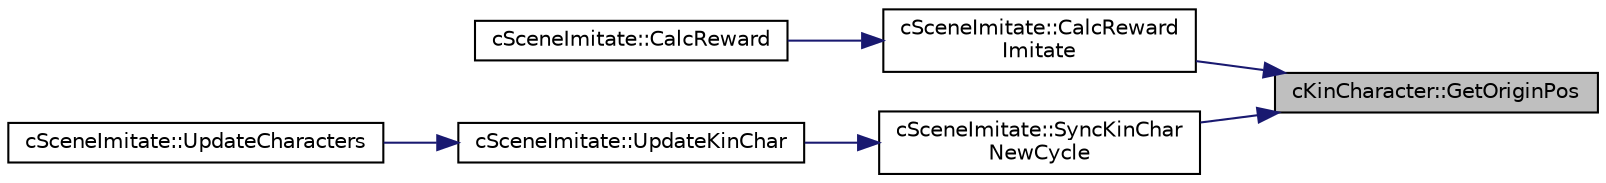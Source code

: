 digraph "cKinCharacter::GetOriginPos"
{
 // LATEX_PDF_SIZE
  edge [fontname="Helvetica",fontsize="10",labelfontname="Helvetica",labelfontsize="10"];
  node [fontname="Helvetica",fontsize="10",shape=record];
  rankdir="RL";
  Node1 [label="cKinCharacter::GetOriginPos",height=0.2,width=0.4,color="black", fillcolor="grey75", style="filled", fontcolor="black",tooltip=" "];
  Node1 -> Node2 [dir="back",color="midnightblue",fontsize="10",style="solid",fontname="Helvetica"];
  Node2 [label="cSceneImitate::CalcReward\lImitate",height=0.2,width=0.4,color="black", fillcolor="white", style="filled",URL="$classc_scene_imitate.html#a5fa3ac5de8bbde3998e4943fcf8ab18b",tooltip=" "];
  Node2 -> Node3 [dir="back",color="midnightblue",fontsize="10",style="solid",fontname="Helvetica"];
  Node3 [label="cSceneImitate::CalcReward",height=0.2,width=0.4,color="black", fillcolor="white", style="filled",URL="$classc_scene_imitate.html#aed775e0aa0df893f1df6b35cda0cbeab",tooltip=" "];
  Node1 -> Node4 [dir="back",color="midnightblue",fontsize="10",style="solid",fontname="Helvetica"];
  Node4 [label="cSceneImitate::SyncKinChar\lNewCycle",height=0.2,width=0.4,color="black", fillcolor="white", style="filled",URL="$classc_scene_imitate.html#a912ee6b57ba40551c4f0be71a636521c",tooltip=" "];
  Node4 -> Node5 [dir="back",color="midnightblue",fontsize="10",style="solid",fontname="Helvetica"];
  Node5 [label="cSceneImitate::UpdateKinChar",height=0.2,width=0.4,color="black", fillcolor="white", style="filled",URL="$classc_scene_imitate.html#a46e91c3e17e31b4ddfc0509e369f8a02",tooltip=" "];
  Node5 -> Node6 [dir="back",color="midnightblue",fontsize="10",style="solid",fontname="Helvetica"];
  Node6 [label="cSceneImitate::UpdateCharacters",height=0.2,width=0.4,color="black", fillcolor="white", style="filled",URL="$classc_scene_imitate.html#aa8ba710f2cf9be960f22ec8f1dc5eb62",tooltip=" "];
}
